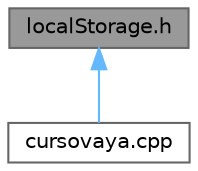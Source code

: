 digraph "localStorage.h"
{
 // LATEX_PDF_SIZE
  bgcolor="transparent";
  edge [fontname=Helvetica,fontsize=10,labelfontname=Helvetica,labelfontsize=10];
  node [fontname=Helvetica,fontsize=10,shape=box,height=0.2,width=0.4];
  Node1 [label="localStorage.h",height=0.2,width=0.4,color="gray40", fillcolor="grey60", style="filled", fontcolor="black",tooltip="Файл класса хранилища пользователей"];
  Node1 -> Node2 [dir="back",color="steelblue1",style="solid"];
  Node2 [label="cursovaya.cpp",height=0.2,width=0.4,color="grey40", fillcolor="white", style="filled",URL="$cursovaya_8cpp.html",tooltip="Файл логики работы бота и обработки изображений"];
}
